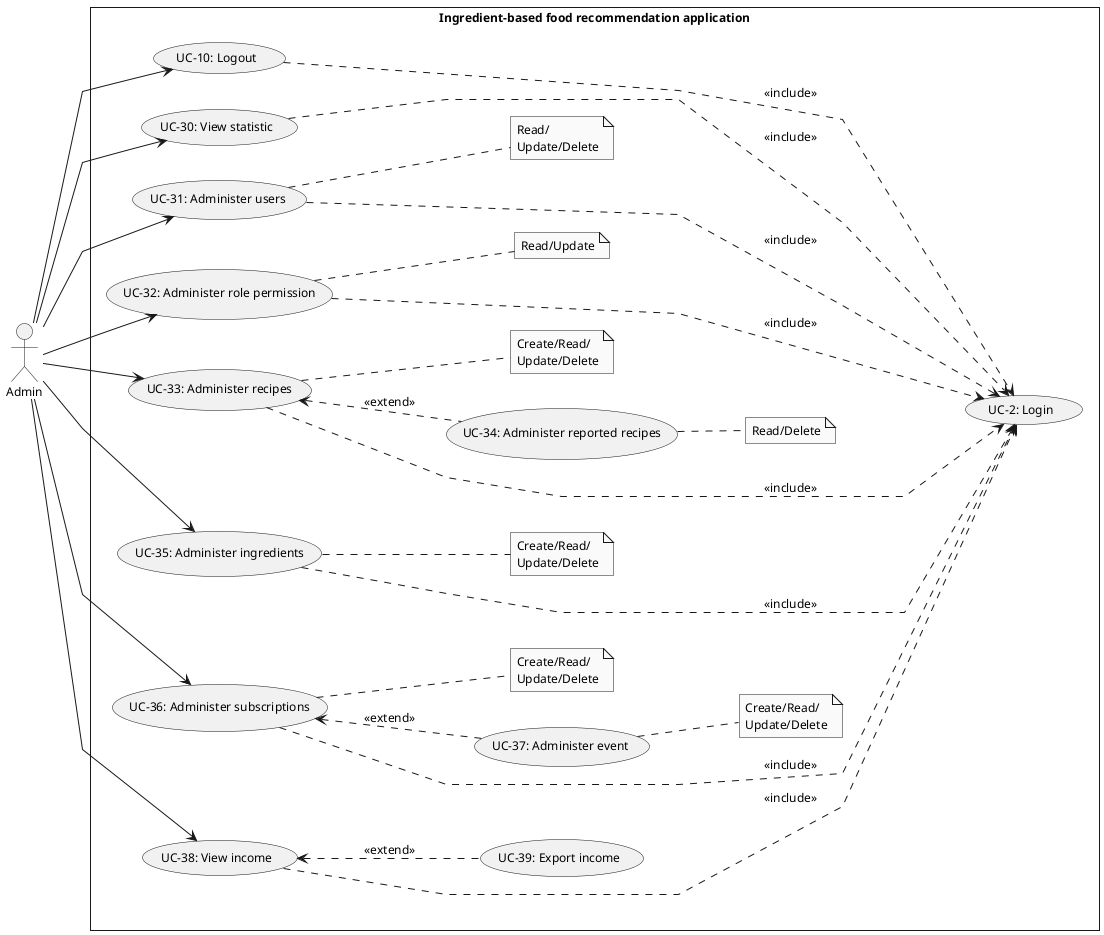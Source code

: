 @startuml AdminUsecase
skinparam style strictuml
skinparam monochrome true
skinparam linetype polyline
skinparam defaultFontSize 12
left to right direction
actor "Admin" as admin
' actor "Admin" as admin
rectangle Ingredient-based<U+0020>food<U+0020>recommendation<U+0020>application {
    usecase "UC-2: Login" as ucLogin
    usecase "UC-10: Logout" as ucLogout

    usecase "UC-30: View statistic" as ucViewStatistic
    usecase "UC-34: Administer reported recipes" as ucAdmReportedRepices
    usecase "UC-31: Administer users" as ucAdmUser
    usecase "UC-32: Administer role permission" as ucAdmRolePermis
    usecase "UC-33: Administer recipes" as ucAdmRecipe
    usecase "UC-35: Administer ingredients" as ucAdmIngre
    usecase "UC-36: Administer subscriptions" as ucAdmSubcript
    usecase "UC-37: Administer event" as ucAdmEvent
    usecase "UC-38: View income" as ucViewIncome
    usecase "UC-39: Export income" as ucExportIncome

    note "Read/\nUpdate/Delete" as noteAdmUser
    note "Create/Read/\nUpdate/Delete" as noteAdmRecipe
    note "Create/Read/\nUpdate/Delete" as noteAdmIngre
    note "Create/Read/\nUpdate/Delete" as noteAdmSubcipt
    note "Create/Read/\nUpdate/Delete" as noteAdmEvent
    note "Read/Delete" as noteAdmReportedRecipes
    note "Read/Update" as noteAmdRolePermis

    admin --> ucAdmUser
        ucAdmUser .. noteAdmUser
    admin --> ucAdmRecipe
        ucAdmRecipe <.. ucAdmReportedRepices : <<extend>>
            ucAdmReportedRepices .. noteAdmReportedRecipes
        ucAdmRecipe .. noteAdmRecipe
    admin --> ucAdmIngre
        ucAdmIngre .. noteAdmIngre
    admin --> ucAdmRolePermis
        ucAdmRolePermis .. noteAmdRolePermis
    admin --> ucAdmSubcript
        ucAdmSubcript <.. ucAdmEvent : <<extend>>
            ucAdmEvent .. noteAdmEvent
        ucAdmSubcript .. noteAdmSubcipt
    admin --> ucViewStatistic
    admin --> ucViewIncome
        ucViewIncome <.. ucExportIncome : <<extend>>
    admin --> ucLogout

    ucLogout .....> ucLogin : <<include>>
    ucViewStatistic .....> ucLogin : <<include>>
    ucAdmUser .....> ucLogin : <<include>>
    ucAdmRolePermis .....> ucLogin : <<include>>
    ucAdmRecipe .....> ucLogin : <<include>>
    ucAdmIngre .....> ucLogin : <<include>>
    ucAdmSubcript .....> ucLogin : <<include>>
    ucViewIncome .....> ucLogin : <<include>>

}

@enduml
